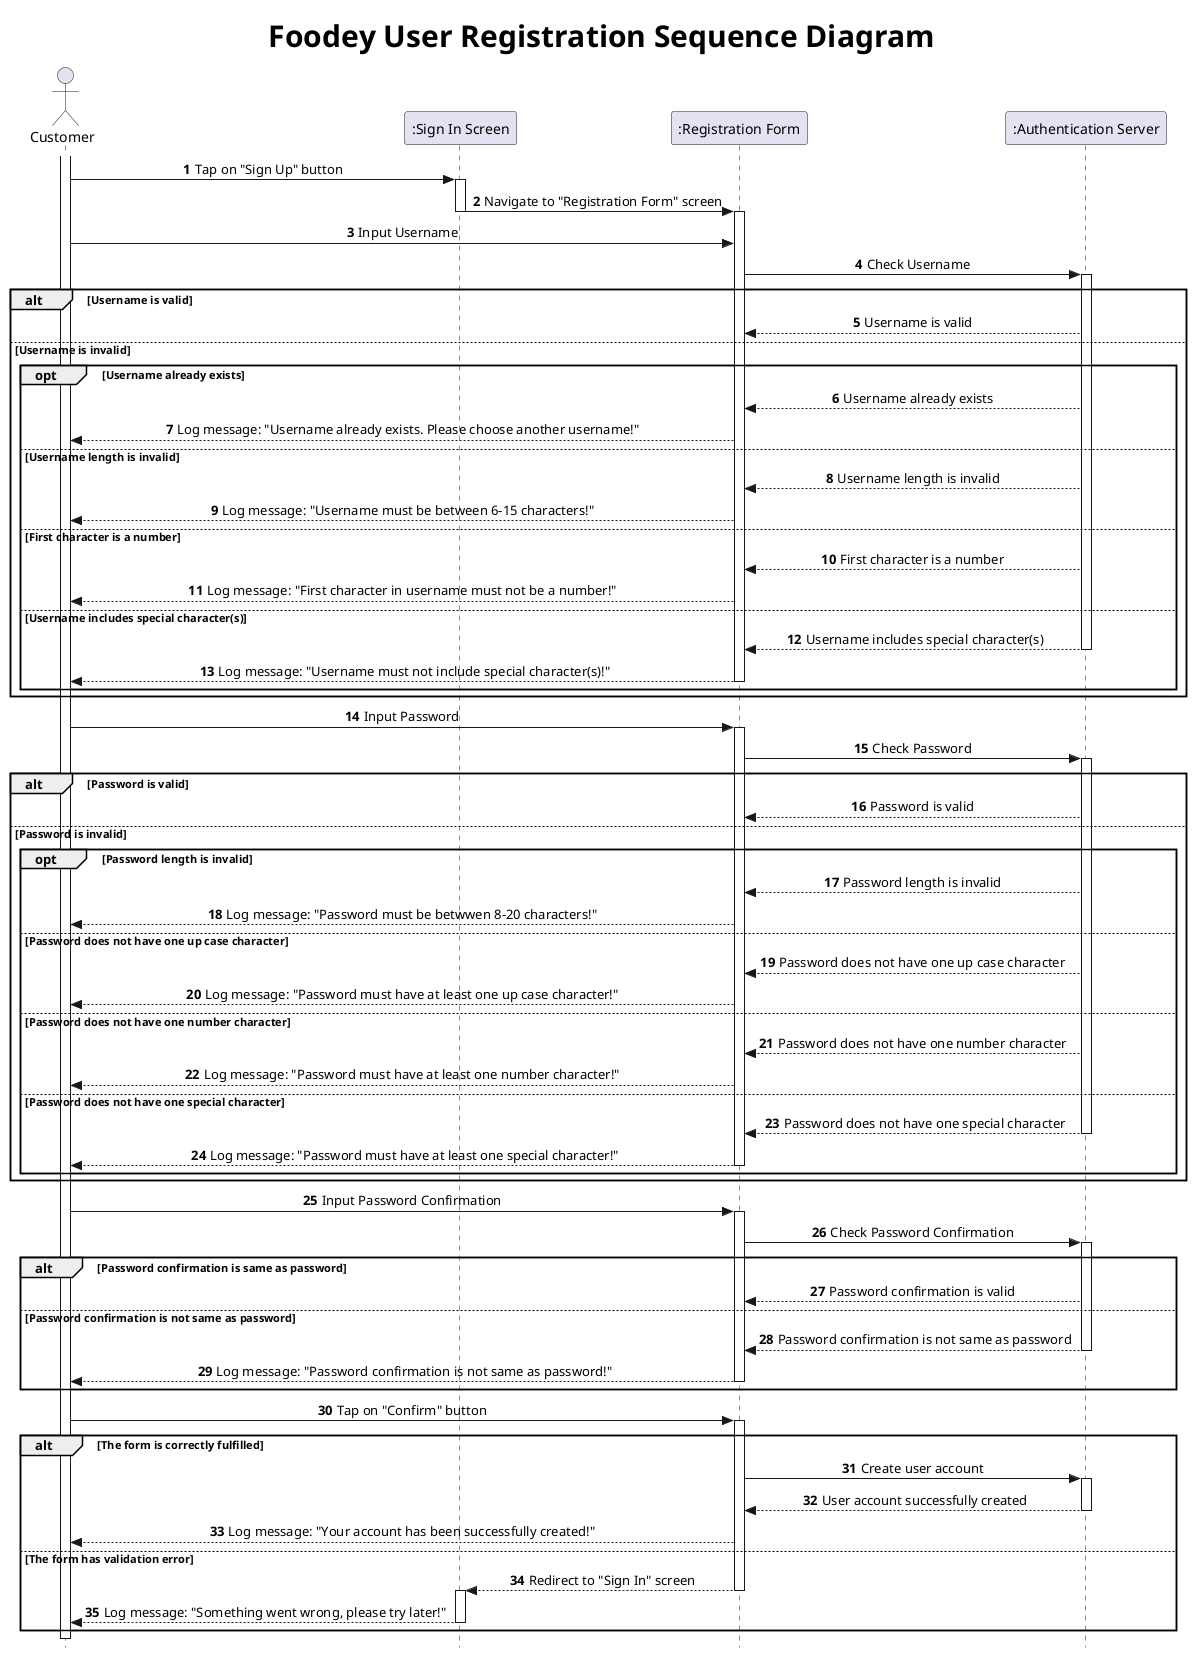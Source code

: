 @startuml Foodey_sequence_Registration

title <size: 30> Foodey User Registration Sequence Diagram

skinparam Style strictuml
skinparam sequenceMessageAlign center

actor "Customer" as Cm
participant ":Sign In Screen" as SI
participant ":Registration Form" as RF
participant ":Authentication Server" as AS

autonumber

activate Cm
Cm -> SI: Tap on "Sign Up" button
activate SI
SI -> RF: Navigate to "Registration Form" screen
deactivate SI

activate RF

'=============== Username ==============='
Cm -> RF: Input Username
RF -> AS: Check Username
activate AS

alt Username is valid
    AS --> RF: Username is valid
else Username is invalid
    opt Username already exists
        AS --> RF: Username already exists
        RF --> Cm: Log message: "Username already exists. Please choose another username!"
    else Username length is invalid
        AS --> RF: Username length is invalid
        RF --> Cm: Log message: "Username must be between 6-15 characters!"
    else First character is a number
        AS --> RF: First character is a number
        RF --> Cm: Log message: "First character in username must not be a number!"
    else Username includes special character(s)
        AS --> RF: Username includes special character(s)
        deactivate AS
        RF --> Cm: Log message: "Username must not include special character(s)!"
        deactivate RF
    end
end


'=============== Password ==============='
Cm -> RF: Input Password
activate RF
RF -> AS: Check Password
activate AS

alt Password is valid
    AS --> RF: Password is valid
else Password is invalid
    opt Password length is invalid
        AS --> RF: Password length is invalid
        RF --> Cm: Log message: "Password must be betwwen 8-20 characters!"
    else Password does not have one up case character
        AS --> RF: Password does not have one up case character
        RF --> Cm: Log message: "Password must have at least one up case character!"
    else Password does not have one number character
        AS --> RF: Password does not have one number character
        RF --> Cm: Log message: "Password must have at least one number character!"
    else Password does not have one special character
        AS --> RF: Password does not have one special character
        deactivate AS
        RF --> Cm: Log message: "Password must have at least one special character!"
        deactivate RF
    end
end

'=============== Password Confirmation ==============='
Cm -> RF: Input Password Confirmation
activate RF
RF -> AS: Check Password Confirmation
activate AS

alt Password confirmation is same as password
    AS --> RF: Password confirmation is valid
else Password confirmation is not same as password
    AS --> RF: Password confirmation is not same as password
    deactivate AS
    RF --> Cm: Log message: "Password confirmation is not same as password!"
        deactivate RF
end

'=============== Confirm Registration Form ==============='
Cm -> RF: Tap on "Confirm" button
activate RF

alt The form is correctly fulfilled
    RF -> AS: Create user account
    activate AS
    AS --> RF: User account successfully created
    deactivate AS
    RF --> Cm: Log message: "Your account has been successfully created!"
else The form has validation error 
    RF --> SI: Redirect to "Sign In" screen
    deactivate RF
    activate SI
    SI --> Cm: Log message: "Something went wrong, please try later!"
    deactivate SI
end
@enduml
